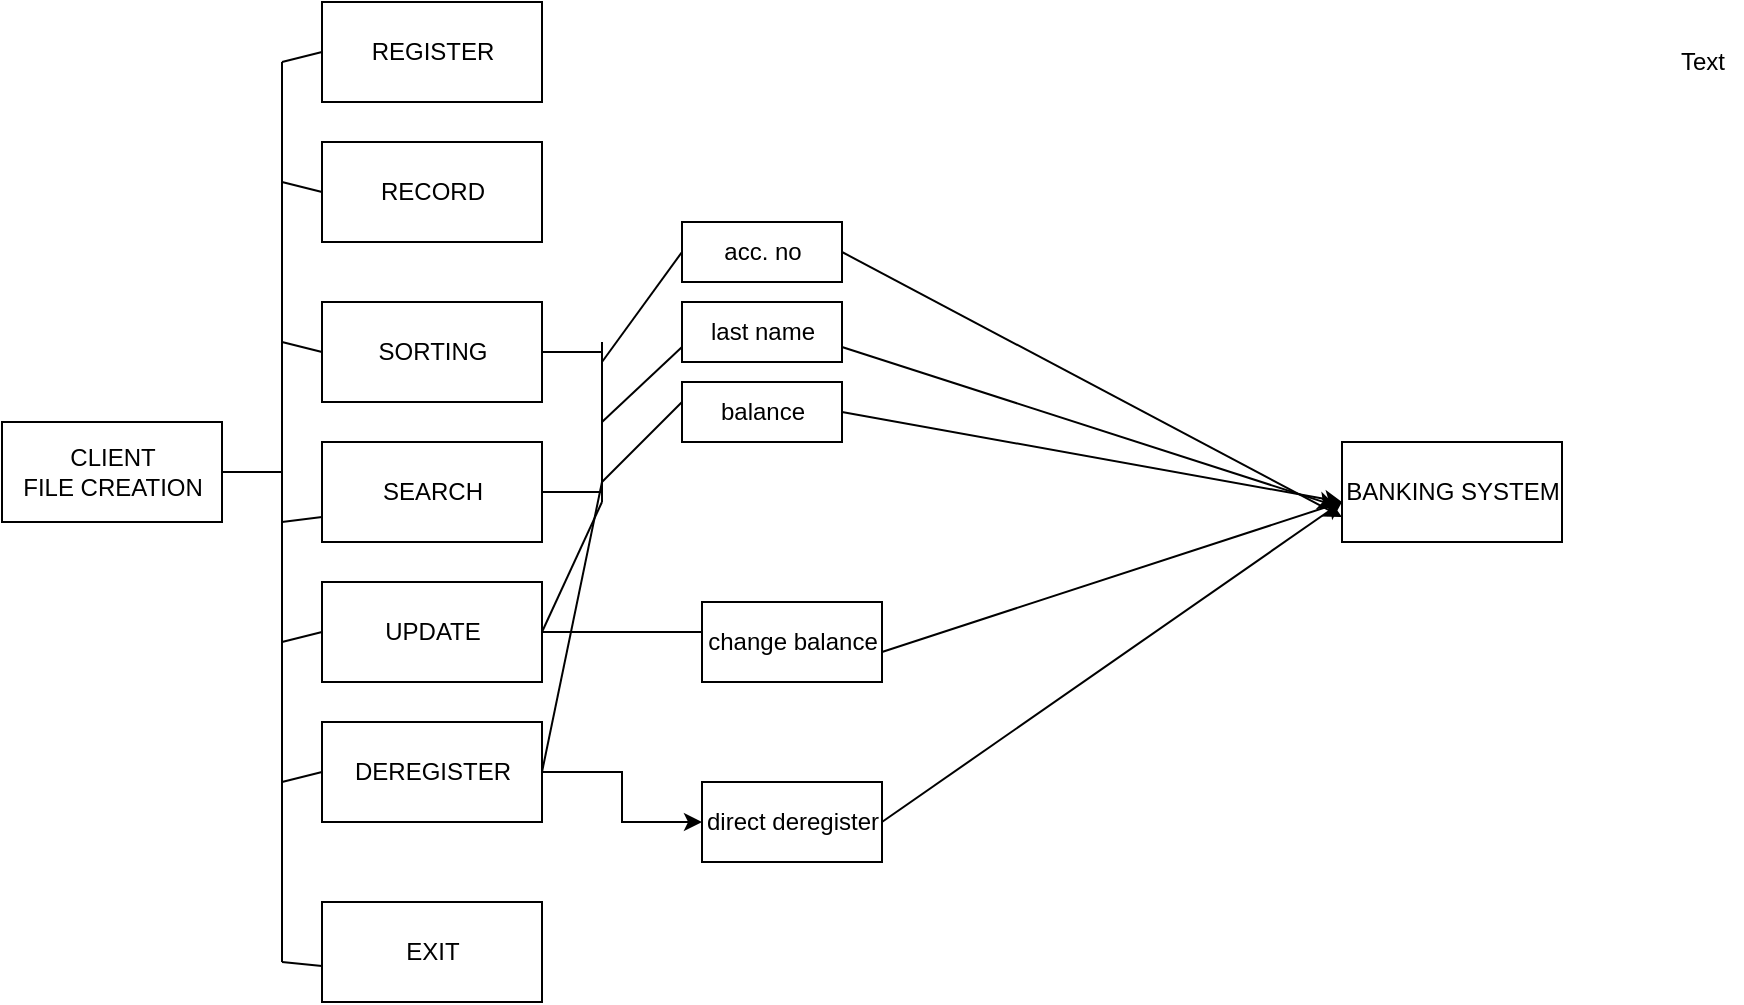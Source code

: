 <mxfile version="14.6.1" type="device"><diagram id="L7bGAGJ-9TWzsqvgbpPx" name="Page-1"><mxGraphModel dx="868" dy="450" grid="1" gridSize="10" guides="1" tooltips="1" connect="1" arrows="1" fold="1" page="1" pageScale="1" pageWidth="850" pageHeight="1100" math="0" shadow="0"><root><mxCell id="0"/><mxCell id="1" parent="0"/><mxCell id="qkiGQCuZC7tPFJxz7BXX-1" value="CLIENT&lt;br&gt;FILE CREATION" style="html=1;" vertex="1" parent="1"><mxGeometry x="10" y="220" width="110" height="50" as="geometry"/></mxCell><mxCell id="qkiGQCuZC7tPFJxz7BXX-2" value="REGISTER" style="html=1;" vertex="1" parent="1"><mxGeometry x="170" y="10" width="110" height="50" as="geometry"/></mxCell><mxCell id="qkiGQCuZC7tPFJxz7BXX-3" value="SEARCH" style="html=1;" vertex="1" parent="1"><mxGeometry x="170" y="230" width="110" height="50" as="geometry"/></mxCell><mxCell id="qkiGQCuZC7tPFJxz7BXX-4" value="UPDATE" style="html=1;" vertex="1" parent="1"><mxGeometry x="170" y="300" width="110" height="50" as="geometry"/></mxCell><mxCell id="qkiGQCuZC7tPFJxz7BXX-5" value="SORTING" style="html=1;" vertex="1" parent="1"><mxGeometry x="170" y="160" width="110" height="50" as="geometry"/></mxCell><mxCell id="qkiGQCuZC7tPFJxz7BXX-6" value="RECORD" style="html=1;" vertex="1" parent="1"><mxGeometry x="170" y="80" width="110" height="50" as="geometry"/></mxCell><mxCell id="qkiGQCuZC7tPFJxz7BXX-7" value="EXIT" style="html=1;" vertex="1" parent="1"><mxGeometry x="170" y="460" width="110" height="50" as="geometry"/></mxCell><mxCell id="qkiGQCuZC7tPFJxz7BXX-33" style="edgeStyle=orthogonalEdgeStyle;rounded=0;orthogonalLoop=1;jettySize=auto;html=1;exitX=1;exitY=0.5;exitDx=0;exitDy=0;entryX=0;entryY=0.5;entryDx=0;entryDy=0;" edge="1" parent="1" source="qkiGQCuZC7tPFJxz7BXX-8" target="qkiGQCuZC7tPFJxz7BXX-31"><mxGeometry relative="1" as="geometry"><Array as="points"><mxPoint x="320" y="395"/><mxPoint x="320" y="420"/></Array></mxGeometry></mxCell><mxCell id="qkiGQCuZC7tPFJxz7BXX-8" value="DEREGISTER" style="html=1;" vertex="1" parent="1"><mxGeometry x="170" y="370" width="110" height="50" as="geometry"/></mxCell><mxCell id="qkiGQCuZC7tPFJxz7BXX-12" value="acc. no" style="html=1;" vertex="1" parent="1"><mxGeometry x="350" y="120" width="80" height="30" as="geometry"/></mxCell><mxCell id="qkiGQCuZC7tPFJxz7BXX-13" value="last name" style="html=1;" vertex="1" parent="1"><mxGeometry x="350" y="160" width="80" height="30" as="geometry"/></mxCell><mxCell id="qkiGQCuZC7tPFJxz7BXX-14" value="balance" style="html=1;" vertex="1" parent="1"><mxGeometry x="350" y="200" width="80" height="30" as="geometry"/></mxCell><mxCell id="qkiGQCuZC7tPFJxz7BXX-19" value="" style="endArrow=none;html=1;exitX=1;exitY=0.5;exitDx=0;exitDy=0;" edge="1" parent="1" source="qkiGQCuZC7tPFJxz7BXX-5"><mxGeometry width="50" height="50" relative="1" as="geometry"><mxPoint x="400" y="130" as="sourcePoint"/><mxPoint x="310" y="185" as="targetPoint"/></mxGeometry></mxCell><mxCell id="qkiGQCuZC7tPFJxz7BXX-20" value="" style="endArrow=none;html=1;exitX=1;exitY=0.5;exitDx=0;exitDy=0;" edge="1" parent="1" source="qkiGQCuZC7tPFJxz7BXX-3"><mxGeometry width="50" height="50" relative="1" as="geometry"><mxPoint x="400" y="130" as="sourcePoint"/><mxPoint x="310" y="255" as="targetPoint"/></mxGeometry></mxCell><mxCell id="qkiGQCuZC7tPFJxz7BXX-21" value="" style="endArrow=none;html=1;" edge="1" parent="1"><mxGeometry width="50" height="50" relative="1" as="geometry"><mxPoint x="310" y="260" as="sourcePoint"/><mxPoint x="310" y="180" as="targetPoint"/></mxGeometry></mxCell><mxCell id="qkiGQCuZC7tPFJxz7BXX-24" value="" style="endArrow=none;html=1;entryX=0;entryY=0.5;entryDx=0;entryDy=0;" edge="1" parent="1" target="qkiGQCuZC7tPFJxz7BXX-12"><mxGeometry width="50" height="50" relative="1" as="geometry"><mxPoint x="310" y="190" as="sourcePoint"/><mxPoint x="390" y="110" as="targetPoint"/></mxGeometry></mxCell><mxCell id="qkiGQCuZC7tPFJxz7BXX-25" value="" style="endArrow=none;html=1;" edge="1" parent="1"><mxGeometry width="50" height="50" relative="1" as="geometry"><mxPoint x="310" y="250" as="sourcePoint"/><mxPoint x="350" y="210" as="targetPoint"/></mxGeometry></mxCell><mxCell id="qkiGQCuZC7tPFJxz7BXX-26" value="" style="endArrow=none;html=1;entryX=0;entryY=0.75;entryDx=0;entryDy=0;" edge="1" parent="1" target="qkiGQCuZC7tPFJxz7BXX-13"><mxGeometry width="50" height="50" relative="1" as="geometry"><mxPoint x="310" y="220" as="sourcePoint"/><mxPoint x="360" y="170" as="targetPoint"/></mxGeometry></mxCell><mxCell id="qkiGQCuZC7tPFJxz7BXX-27" value="Text" style="text;html=1;align=center;verticalAlign=middle;resizable=0;points=[];autosize=1;strokeColor=none;" vertex="1" parent="1"><mxGeometry x="840" y="30" width="40" height="20" as="geometry"/></mxCell><mxCell id="qkiGQCuZC7tPFJxz7BXX-28" value="change balance" style="html=1;" vertex="1" parent="1"><mxGeometry x="360" y="310" width="90" height="40" as="geometry"/></mxCell><mxCell id="qkiGQCuZC7tPFJxz7BXX-29" value="" style="endArrow=none;html=1;exitX=1;exitY=0.5;exitDx=0;exitDy=0;" edge="1" parent="1" source="qkiGQCuZC7tPFJxz7BXX-4"><mxGeometry width="50" height="50" relative="1" as="geometry"><mxPoint x="410" y="370" as="sourcePoint"/><mxPoint x="360" y="325" as="targetPoint"/></mxGeometry></mxCell><mxCell id="qkiGQCuZC7tPFJxz7BXX-30" value="" style="endArrow=none;html=1;exitX=1;exitY=0.5;exitDx=0;exitDy=0;" edge="1" parent="1" source="qkiGQCuZC7tPFJxz7BXX-4"><mxGeometry width="50" height="50" relative="1" as="geometry"><mxPoint x="410" y="370" as="sourcePoint"/><mxPoint x="310" y="260" as="targetPoint"/></mxGeometry></mxCell><mxCell id="qkiGQCuZC7tPFJxz7BXX-31" value="direct deregister" style="html=1;" vertex="1" parent="1"><mxGeometry x="360" y="400" width="90" height="40" as="geometry"/></mxCell><mxCell id="qkiGQCuZC7tPFJxz7BXX-34" value="" style="endArrow=none;html=1;exitX=1;exitY=0.5;exitDx=0;exitDy=0;" edge="1" parent="1" source="qkiGQCuZC7tPFJxz7BXX-8"><mxGeometry width="50" height="50" relative="1" as="geometry"><mxPoint x="310" y="400" as="sourcePoint"/><mxPoint x="310" y="250" as="targetPoint"/></mxGeometry></mxCell><mxCell id="qkiGQCuZC7tPFJxz7BXX-37" value="BANKING SYSTEM&lt;br&gt;" style="html=1;" vertex="1" parent="1"><mxGeometry x="680" y="230" width="110" height="50" as="geometry"/></mxCell><mxCell id="qkiGQCuZC7tPFJxz7BXX-40" value="" style="endArrow=none;html=1;exitX=1;exitY=0.5;exitDx=0;exitDy=0;" edge="1" parent="1" source="qkiGQCuZC7tPFJxz7BXX-1"><mxGeometry width="50" height="50" relative="1" as="geometry"><mxPoint x="410" y="160" as="sourcePoint"/><mxPoint x="150" y="245" as="targetPoint"/></mxGeometry></mxCell><mxCell id="qkiGQCuZC7tPFJxz7BXX-41" value="" style="endArrow=none;html=1;" edge="1" parent="1"><mxGeometry width="50" height="50" relative="1" as="geometry"><mxPoint x="150" y="490" as="sourcePoint"/><mxPoint x="150" y="40" as="targetPoint"/></mxGeometry></mxCell><mxCell id="qkiGQCuZC7tPFJxz7BXX-45" value="" style="endArrow=none;html=1;entryX=0;entryY=0.5;entryDx=0;entryDy=0;" edge="1" parent="1" target="qkiGQCuZC7tPFJxz7BXX-2"><mxGeometry width="50" height="50" relative="1" as="geometry"><mxPoint x="150" y="40" as="sourcePoint"/><mxPoint x="460" y="120" as="targetPoint"/></mxGeometry></mxCell><mxCell id="qkiGQCuZC7tPFJxz7BXX-46" value="" style="endArrow=none;html=1;entryX=0;entryY=0.5;entryDx=0;entryDy=0;" edge="1" parent="1" target="qkiGQCuZC7tPFJxz7BXX-6"><mxGeometry width="50" height="50" relative="1" as="geometry"><mxPoint x="150" y="100" as="sourcePoint"/><mxPoint x="460" y="120" as="targetPoint"/></mxGeometry></mxCell><mxCell id="qkiGQCuZC7tPFJxz7BXX-48" value="" style="endArrow=none;html=1;entryX=0;entryY=0.5;entryDx=0;entryDy=0;" edge="1" parent="1" target="qkiGQCuZC7tPFJxz7BXX-8"><mxGeometry width="50" height="50" relative="1" as="geometry"><mxPoint x="150" y="400" as="sourcePoint"/><mxPoint x="460" y="120" as="targetPoint"/></mxGeometry></mxCell><mxCell id="qkiGQCuZC7tPFJxz7BXX-49" value="" style="endArrow=none;html=1;entryX=0;entryY=0.64;entryDx=0;entryDy=0;entryPerimeter=0;" edge="1" parent="1" target="qkiGQCuZC7tPFJxz7BXX-7"><mxGeometry width="50" height="50" relative="1" as="geometry"><mxPoint x="150" y="490" as="sourcePoint"/><mxPoint x="470" y="130" as="targetPoint"/></mxGeometry></mxCell><mxCell id="qkiGQCuZC7tPFJxz7BXX-50" value="" style="endArrow=none;html=1;entryX=0;entryY=0.5;entryDx=0;entryDy=0;" edge="1" parent="1" target="qkiGQCuZC7tPFJxz7BXX-4"><mxGeometry width="50" height="50" relative="1" as="geometry"><mxPoint x="150" y="330" as="sourcePoint"/><mxPoint x="480" y="140" as="targetPoint"/></mxGeometry></mxCell><mxCell id="qkiGQCuZC7tPFJxz7BXX-51" value="" style="endArrow=none;html=1;entryX=0;entryY=0.75;entryDx=0;entryDy=0;" edge="1" parent="1" target="qkiGQCuZC7tPFJxz7BXX-3"><mxGeometry width="50" height="50" relative="1" as="geometry"><mxPoint x="150" y="270" as="sourcePoint"/><mxPoint x="490" y="150" as="targetPoint"/></mxGeometry></mxCell><mxCell id="qkiGQCuZC7tPFJxz7BXX-52" value="" style="endArrow=none;html=1;entryX=0;entryY=0.5;entryDx=0;entryDy=0;" edge="1" parent="1" target="qkiGQCuZC7tPFJxz7BXX-5"><mxGeometry width="50" height="50" relative="1" as="geometry"><mxPoint x="150" y="180" as="sourcePoint"/><mxPoint x="500" y="160" as="targetPoint"/></mxGeometry></mxCell><mxCell id="qkiGQCuZC7tPFJxz7BXX-53" value="" style="endArrow=classic;html=1;exitX=1;exitY=0.5;exitDx=0;exitDy=0;" edge="1" parent="1" source="qkiGQCuZC7tPFJxz7BXX-31"><mxGeometry width="50" height="50" relative="1" as="geometry"><mxPoint x="630" y="310" as="sourcePoint"/><mxPoint x="680" y="260" as="targetPoint"/><Array as="points"/></mxGeometry></mxCell><mxCell id="qkiGQCuZC7tPFJxz7BXX-54" value="" style="endArrow=classic;html=1;exitX=1;exitY=0.5;exitDx=0;exitDy=0;" edge="1" parent="1"><mxGeometry width="50" height="50" relative="1" as="geometry"><mxPoint x="450" y="335" as="sourcePoint"/><mxPoint x="680" y="260" as="targetPoint"/></mxGeometry></mxCell><mxCell id="qkiGQCuZC7tPFJxz7BXX-55" value="" style="endArrow=classic;html=1;exitX=1;exitY=0.75;exitDx=0;exitDy=0;entryX=-0.027;entryY=0.64;entryDx=0;entryDy=0;entryPerimeter=0;" edge="1" parent="1" source="qkiGQCuZC7tPFJxz7BXX-13" target="qkiGQCuZC7tPFJxz7BXX-37"><mxGeometry width="50" height="50" relative="1" as="geometry"><mxPoint x="460" y="292.5" as="sourcePoint"/><mxPoint x="690" y="217.5" as="targetPoint"/></mxGeometry></mxCell><mxCell id="qkiGQCuZC7tPFJxz7BXX-56" value="" style="endArrow=classic;html=1;exitX=1;exitY=0.5;exitDx=0;exitDy=0;" edge="1" parent="1" source="qkiGQCuZC7tPFJxz7BXX-14"><mxGeometry width="50" height="50" relative="1" as="geometry"><mxPoint x="460" y="345" as="sourcePoint"/><mxPoint x="680" y="260" as="targetPoint"/></mxGeometry></mxCell><mxCell id="qkiGQCuZC7tPFJxz7BXX-57" value="" style="endArrow=classic;html=1;exitX=1;exitY=0.5;exitDx=0;exitDy=0;entryX=0;entryY=0.75;entryDx=0;entryDy=0;" edge="1" parent="1" source="qkiGQCuZC7tPFJxz7BXX-12" target="qkiGQCuZC7tPFJxz7BXX-37"><mxGeometry width="50" height="50" relative="1" as="geometry"><mxPoint x="425" y="145.25" as="sourcePoint"/><mxPoint x="672.03" y="224.75" as="targetPoint"/></mxGeometry></mxCell></root></mxGraphModel></diagram></mxfile>